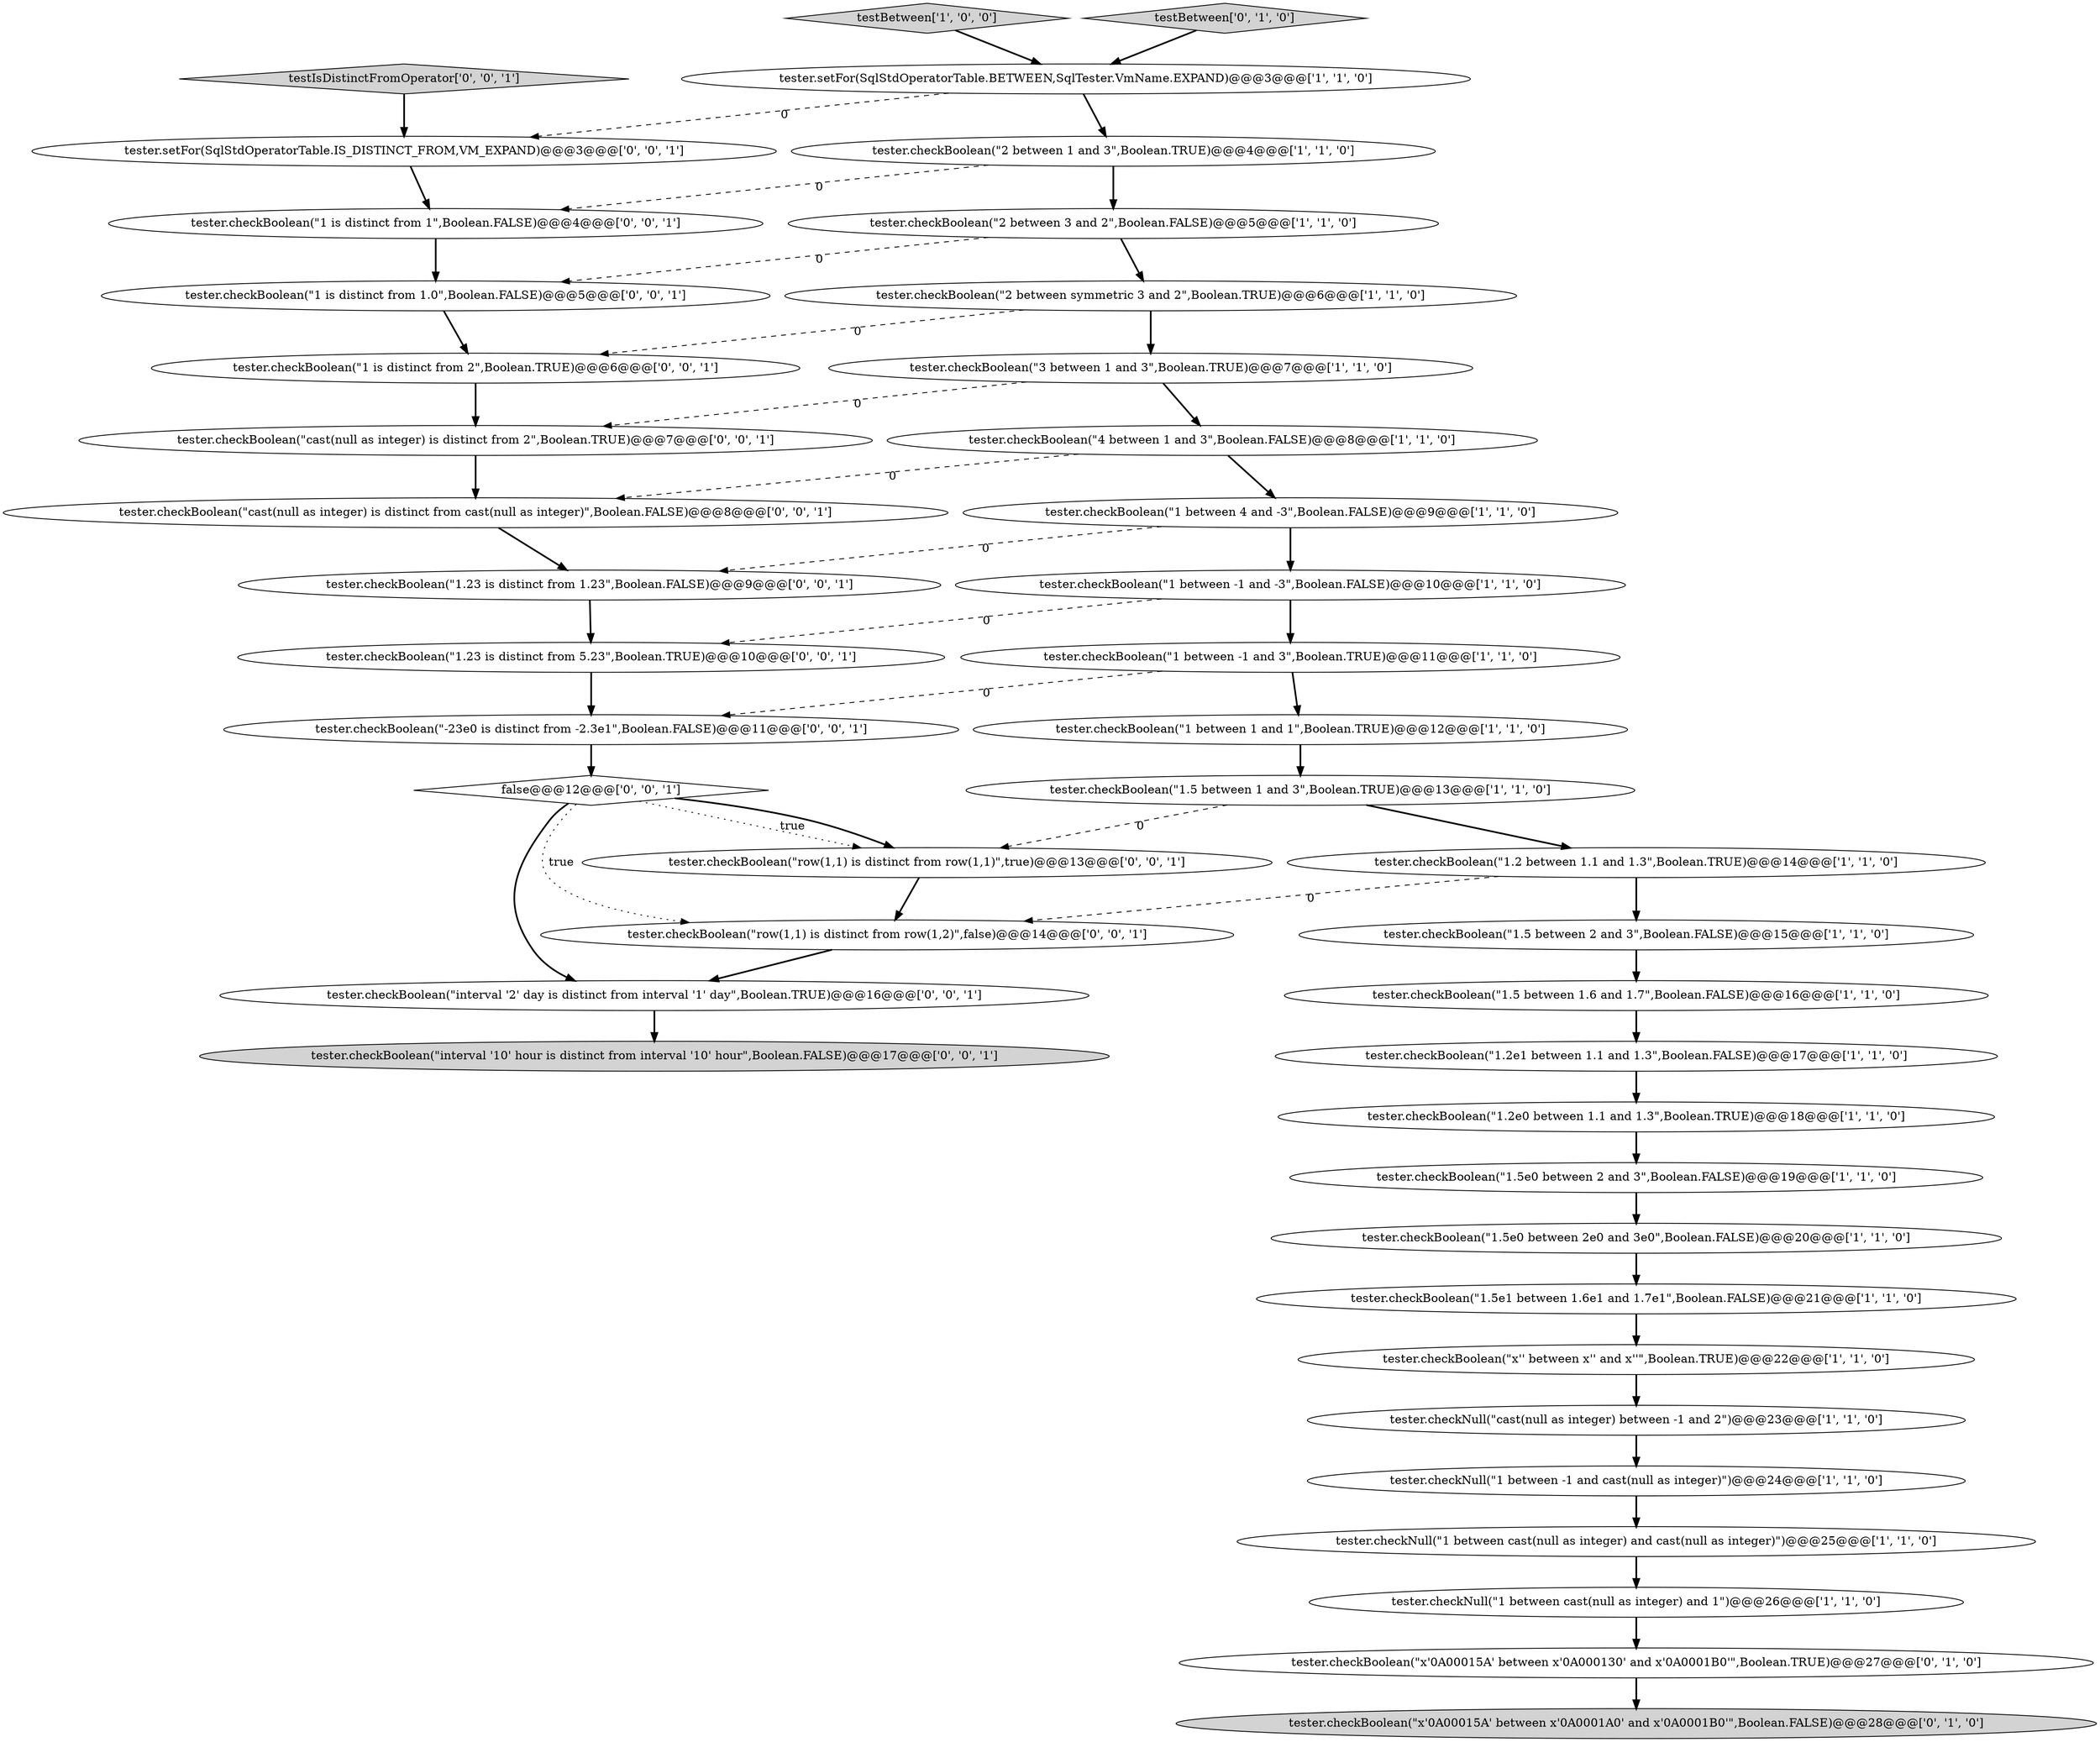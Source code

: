 digraph {
0 [style = filled, label = "tester.checkBoolean(\"4 between 1 and 3\",Boolean.FALSE)@@@8@@@['1', '1', '0']", fillcolor = white, shape = ellipse image = "AAA0AAABBB1BBB"];
11 [style = filled, label = "tester.checkBoolean(\"2 between 3 and 2\",Boolean.FALSE)@@@5@@@['1', '1', '0']", fillcolor = white, shape = ellipse image = "AAA0AAABBB1BBB"];
42 [style = filled, label = "tester.checkBoolean(\"1 is distinct from 1\",Boolean.FALSE)@@@4@@@['0', '0', '1']", fillcolor = white, shape = ellipse image = "AAA0AAABBB3BBB"];
38 [style = filled, label = "tester.checkBoolean(\"cast(null as integer) is distinct from 2\",Boolean.TRUE)@@@7@@@['0', '0', '1']", fillcolor = white, shape = ellipse image = "AAA0AAABBB3BBB"];
4 [style = filled, label = "tester.checkBoolean(\"x'' between x'' and x''\",Boolean.TRUE)@@@22@@@['1', '1', '0']", fillcolor = white, shape = ellipse image = "AAA0AAABBB1BBB"];
41 [style = filled, label = "tester.checkBoolean(\"row(1,1) is distinct from row(1,1)\",true)@@@13@@@['0', '0', '1']", fillcolor = white, shape = ellipse image = "AAA0AAABBB3BBB"];
35 [style = filled, label = "false@@@12@@@['0', '0', '1']", fillcolor = white, shape = diamond image = "AAA0AAABBB3BBB"];
33 [style = filled, label = "tester.checkBoolean(\"interval '2' day is distinct from interval '1' day\",Boolean.TRUE)@@@16@@@['0', '0', '1']", fillcolor = white, shape = ellipse image = "AAA0AAABBB3BBB"];
2 [style = filled, label = "tester.checkBoolean(\"2 between symmetric 3 and 2\",Boolean.TRUE)@@@6@@@['1', '1', '0']", fillcolor = white, shape = ellipse image = "AAA0AAABBB1BBB"];
13 [style = filled, label = "tester.checkNull(\"1 between cast(null as integer) and cast(null as integer)\")@@@25@@@['1', '1', '0']", fillcolor = white, shape = ellipse image = "AAA0AAABBB1BBB"];
28 [style = filled, label = "tester.checkBoolean(\"row(1,1) is distinct from row(1,2)\",false)@@@14@@@['0', '0', '1']", fillcolor = white, shape = ellipse image = "AAA0AAABBB3BBB"];
15 [style = filled, label = "tester.setFor(SqlStdOperatorTable.BETWEEN,SqlTester.VmName.EXPAND)@@@3@@@['1', '1', '0']", fillcolor = white, shape = ellipse image = "AAA0AAABBB1BBB"];
6 [style = filled, label = "tester.checkNull(\"1 between -1 and cast(null as integer)\")@@@24@@@['1', '1', '0']", fillcolor = white, shape = ellipse image = "AAA0AAABBB1BBB"];
14 [style = filled, label = "testBetween['1', '0', '0']", fillcolor = lightgray, shape = diamond image = "AAA0AAABBB1BBB"];
27 [style = filled, label = "testBetween['0', '1', '0']", fillcolor = lightgray, shape = diamond image = "AAA0AAABBB2BBB"];
24 [style = filled, label = "tester.checkBoolean(\"1.2 between 1.1 and 1.3\",Boolean.TRUE)@@@14@@@['1', '1', '0']", fillcolor = white, shape = ellipse image = "AAA0AAABBB1BBB"];
21 [style = filled, label = "tester.checkBoolean(\"1 between -1 and 3\",Boolean.TRUE)@@@11@@@['1', '1', '0']", fillcolor = white, shape = ellipse image = "AAA0AAABBB1BBB"];
22 [style = filled, label = "tester.checkBoolean(\"1 between 1 and 1\",Boolean.TRUE)@@@12@@@['1', '1', '0']", fillcolor = white, shape = ellipse image = "AAA0AAABBB1BBB"];
18 [style = filled, label = "tester.checkBoolean(\"1.5e0 between 2 and 3\",Boolean.FALSE)@@@19@@@['1', '1', '0']", fillcolor = white, shape = ellipse image = "AAA0AAABBB1BBB"];
20 [style = filled, label = "tester.checkBoolean(\"1.5 between 1.6 and 1.7\",Boolean.FALSE)@@@16@@@['1', '1', '0']", fillcolor = white, shape = ellipse image = "AAA0AAABBB1BBB"];
30 [style = filled, label = "tester.checkBoolean(\"-23e0 is distinct from -2.3e1\",Boolean.FALSE)@@@11@@@['0', '0', '1']", fillcolor = white, shape = ellipse image = "AAA0AAABBB3BBB"];
3 [style = filled, label = "tester.checkBoolean(\"1.2e1 between 1.1 and 1.3\",Boolean.FALSE)@@@17@@@['1', '1', '0']", fillcolor = white, shape = ellipse image = "AAA0AAABBB1BBB"];
19 [style = filled, label = "tester.checkBoolean(\"1 between -1 and -3\",Boolean.FALSE)@@@10@@@['1', '1', '0']", fillcolor = white, shape = ellipse image = "AAA0AAABBB1BBB"];
16 [style = filled, label = "tester.checkBoolean(\"2 between 1 and 3\",Boolean.TRUE)@@@4@@@['1', '1', '0']", fillcolor = white, shape = ellipse image = "AAA0AAABBB1BBB"];
23 [style = filled, label = "tester.checkBoolean(\"1.5 between 1 and 3\",Boolean.TRUE)@@@13@@@['1', '1', '0']", fillcolor = white, shape = ellipse image = "AAA0AAABBB1BBB"];
40 [style = filled, label = "tester.setFor(SqlStdOperatorTable.IS_DISTINCT_FROM,VM_EXPAND)@@@3@@@['0', '0', '1']", fillcolor = white, shape = ellipse image = "AAA0AAABBB3BBB"];
25 [style = filled, label = "tester.checkBoolean(\"x'0A00015A' between x'0A0001A0' and x'0A0001B0'\",Boolean.FALSE)@@@28@@@['0', '1', '0']", fillcolor = lightgray, shape = ellipse image = "AAA1AAABBB2BBB"];
26 [style = filled, label = "tester.checkBoolean(\"x'0A00015A' between x'0A000130' and x'0A0001B0'\",Boolean.TRUE)@@@27@@@['0', '1', '0']", fillcolor = white, shape = ellipse image = "AAA1AAABBB2BBB"];
17 [style = filled, label = "tester.checkNull(\"1 between cast(null as integer) and 1\")@@@26@@@['1', '1', '0']", fillcolor = white, shape = ellipse image = "AAA0AAABBB1BBB"];
36 [style = filled, label = "tester.checkBoolean(\"1 is distinct from 2\",Boolean.TRUE)@@@6@@@['0', '0', '1']", fillcolor = white, shape = ellipse image = "AAA0AAABBB3BBB"];
12 [style = filled, label = "tester.checkBoolean(\"1.2e0 between 1.1 and 1.3\",Boolean.TRUE)@@@18@@@['1', '1', '0']", fillcolor = white, shape = ellipse image = "AAA0AAABBB1BBB"];
37 [style = filled, label = "tester.checkBoolean(\"1.23 is distinct from 5.23\",Boolean.TRUE)@@@10@@@['0', '0', '1']", fillcolor = white, shape = ellipse image = "AAA0AAABBB3BBB"];
9 [style = filled, label = "tester.checkBoolean(\"3 between 1 and 3\",Boolean.TRUE)@@@7@@@['1', '1', '0']", fillcolor = white, shape = ellipse image = "AAA0AAABBB1BBB"];
29 [style = filled, label = "tester.checkBoolean(\"1.23 is distinct from 1.23\",Boolean.FALSE)@@@9@@@['0', '0', '1']", fillcolor = white, shape = ellipse image = "AAA0AAABBB3BBB"];
31 [style = filled, label = "tester.checkBoolean(\"1 is distinct from 1.0\",Boolean.FALSE)@@@5@@@['0', '0', '1']", fillcolor = white, shape = ellipse image = "AAA0AAABBB3BBB"];
8 [style = filled, label = "tester.checkNull(\"cast(null as integer) between -1 and 2\")@@@23@@@['1', '1', '0']", fillcolor = white, shape = ellipse image = "AAA0AAABBB1BBB"];
39 [style = filled, label = "tester.checkBoolean(\"interval '10' hour is distinct from interval '10' hour\",Boolean.FALSE)@@@17@@@['0', '0', '1']", fillcolor = lightgray, shape = ellipse image = "AAA0AAABBB3BBB"];
10 [style = filled, label = "tester.checkBoolean(\"1.5e0 between 2e0 and 3e0\",Boolean.FALSE)@@@20@@@['1', '1', '0']", fillcolor = white, shape = ellipse image = "AAA0AAABBB1BBB"];
34 [style = filled, label = "testIsDistinctFromOperator['0', '0', '1']", fillcolor = lightgray, shape = diamond image = "AAA0AAABBB3BBB"];
1 [style = filled, label = "tester.checkBoolean(\"1 between 4 and -3\",Boolean.FALSE)@@@9@@@['1', '1', '0']", fillcolor = white, shape = ellipse image = "AAA0AAABBB1BBB"];
5 [style = filled, label = "tester.checkBoolean(\"1.5 between 2 and 3\",Boolean.FALSE)@@@15@@@['1', '1', '0']", fillcolor = white, shape = ellipse image = "AAA0AAABBB1BBB"];
7 [style = filled, label = "tester.checkBoolean(\"1.5e1 between 1.6e1 and 1.7e1\",Boolean.FALSE)@@@21@@@['1', '1', '0']", fillcolor = white, shape = ellipse image = "AAA0AAABBB1BBB"];
32 [style = filled, label = "tester.checkBoolean(\"cast(null as integer) is distinct from cast(null as integer)\",Boolean.FALSE)@@@8@@@['0', '0', '1']", fillcolor = white, shape = ellipse image = "AAA0AAABBB3BBB"];
2->36 [style = dashed, label="0"];
11->31 [style = dashed, label="0"];
35->33 [style = bold, label=""];
38->32 [style = bold, label=""];
17->26 [style = bold, label=""];
20->3 [style = bold, label=""];
40->42 [style = bold, label=""];
35->41 [style = dotted, label="true"];
21->22 [style = bold, label=""];
42->31 [style = bold, label=""];
35->41 [style = bold, label=""];
23->24 [style = bold, label=""];
13->17 [style = bold, label=""];
29->37 [style = bold, label=""];
9->38 [style = dashed, label="0"];
0->32 [style = dashed, label="0"];
6->13 [style = bold, label=""];
24->28 [style = dashed, label="0"];
4->8 [style = bold, label=""];
9->0 [style = bold, label=""];
8->6 [style = bold, label=""];
27->15 [style = bold, label=""];
34->40 [style = bold, label=""];
1->29 [style = dashed, label="0"];
19->37 [style = dashed, label="0"];
0->1 [style = bold, label=""];
11->2 [style = bold, label=""];
35->28 [style = dotted, label="true"];
19->21 [style = bold, label=""];
26->25 [style = bold, label=""];
2->9 [style = bold, label=""];
10->7 [style = bold, label=""];
23->41 [style = dashed, label="0"];
37->30 [style = bold, label=""];
16->42 [style = dashed, label="0"];
33->39 [style = bold, label=""];
3->12 [style = bold, label=""];
7->4 [style = bold, label=""];
28->33 [style = bold, label=""];
18->10 [style = bold, label=""];
15->40 [style = dashed, label="0"];
5->20 [style = bold, label=""];
15->16 [style = bold, label=""];
12->18 [style = bold, label=""];
1->19 [style = bold, label=""];
21->30 [style = dashed, label="0"];
31->36 [style = bold, label=""];
36->38 [style = bold, label=""];
22->23 [style = bold, label=""];
30->35 [style = bold, label=""];
32->29 [style = bold, label=""];
24->5 [style = bold, label=""];
16->11 [style = bold, label=""];
14->15 [style = bold, label=""];
41->28 [style = bold, label=""];
}
